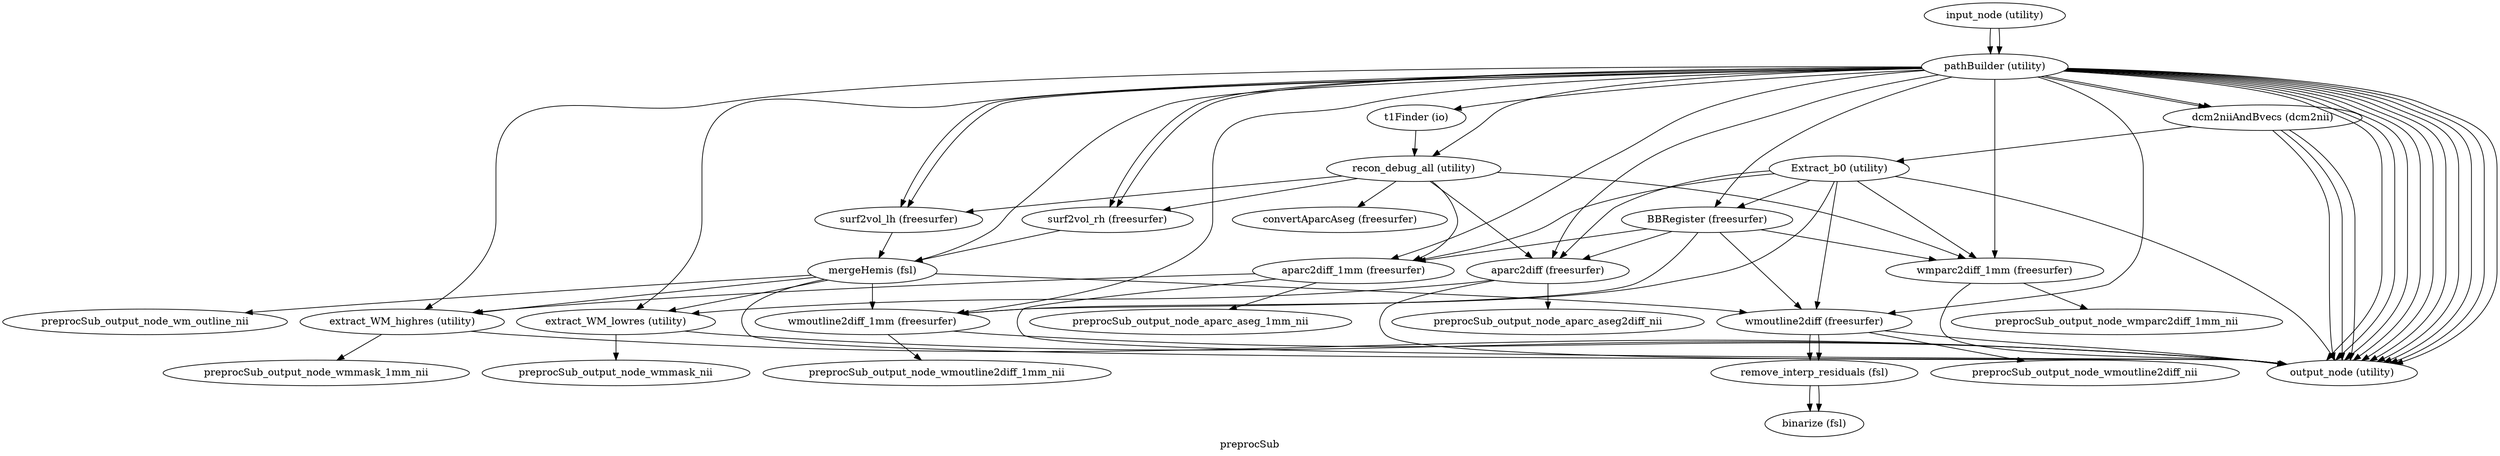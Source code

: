 digraph preprocSub{
  label="preprocSub";
  preprocSub_input_node[label="input_node (utility)"];
  preprocSub_pathBuilder[label="pathBuilder (utility)"];
  preprocSub_t1Finder[label="t1Finder (io)"];
  preprocSub_recon_debug_all[label="recon_debug_all (utility)"];
  preprocSub_surf2vol_rh[label="surf2vol_rh (freesurfer)"];
  preprocSub_surf2vol_lh[label="surf2vol_lh (freesurfer)"];
  preprocSub_dcm2niiAndBvecs[label="dcm2niiAndBvecs (dcm2nii)"];
  preprocSub_convertAparcAseg[label="convertAparcAseg (freesurfer)"];
  preprocSub_mergeHemis[label="mergeHemis (fsl)"];
  preprocSub_Extract_b0[label="Extract_b0 (utility)"];
  preprocSub_BBRegister[label="BBRegister (freesurfer)"];
  preprocSub_wmparc2diff_1mm[label="wmparc2diff_1mm (freesurfer)"];
  preprocSub_wmoutline2diff[label="wmoutline2diff (freesurfer)"];
  preprocSub_remove_interp_residuals[label="remove_interp_residuals (fsl)"];
  preprocSub_binarize[label="binarize (fsl)"];
  preprocSub_aparc2diff_1mm[label="aparc2diff_1mm (freesurfer)"];
  preprocSub_extract_WM_highres[label="extract_WM_highres (utility)"];
  preprocSub_aparc2diff[label="aparc2diff (freesurfer)"];
  preprocSub_extract_WM_lowres[label="extract_WM_lowres (utility)"];
  preprocSub_wmoutline2diff_1mm[label="wmoutline2diff_1mm (freesurfer)"];
  preprocSub_output_node[label="output_node (utility)"];
  preprocSub_input_node -> preprocSub_pathBuilder;
  preprocSub_input_node -> preprocSub_pathBuilder;
  preprocSub_pathBuilder -> preprocSub_mergeHemis;
  preprocSub_pathBuilder -> preprocSub_wmparc2diff_1mm;
  preprocSub_pathBuilder -> preprocSub_recon_debug_all;
  preprocSub_pathBuilder -> preprocSub_output_node;
  preprocSub_pathBuilder -> preprocSub_output_node;
  preprocSub_pathBuilder -> preprocSub_output_node;
  preprocSub_pathBuilder -> preprocSub_output_node;
  preprocSub_pathBuilder -> preprocSub_output_node;
  preprocSub_pathBuilder -> preprocSub_output_node;
  preprocSub_pathBuilder -> preprocSub_output_node;
  preprocSub_pathBuilder -> preprocSub_output_node;
  preprocSub_pathBuilder -> preprocSub_output_node;
  preprocSub_pathBuilder -> preprocSub_output_node;
  preprocSub_pathBuilder -> preprocSub_BBRegister;
  preprocSub_pathBuilder -> preprocSub_dcm2niiAndBvecs;
  preprocSub_pathBuilder -> preprocSub_dcm2niiAndBvecs;
  preprocSub_pathBuilder -> preprocSub_extract_WM_lowres;
  preprocSub_pathBuilder -> preprocSub_surf2vol_lh;
  preprocSub_pathBuilder -> preprocSub_surf2vol_lh;
  preprocSub_pathBuilder -> preprocSub_wmoutline2diff;
  preprocSub_pathBuilder -> preprocSub_t1Finder;
  preprocSub_pathBuilder -> preprocSub_aparc2diff;
  preprocSub_pathBuilder -> preprocSub_wmoutline2diff_1mm;
  preprocSub_pathBuilder -> preprocSub_extract_WM_highres;
  preprocSub_pathBuilder -> preprocSub_surf2vol_rh;
  preprocSub_pathBuilder -> preprocSub_surf2vol_rh;
  preprocSub_pathBuilder -> preprocSub_aparc2diff_1mm;
  preprocSub_t1Finder -> preprocSub_recon_debug_all;
  preprocSub_recon_debug_all -> preprocSub_wmparc2diff_1mm;
  preprocSub_recon_debug_all -> preprocSub_aparc2diff;
  preprocSub_recon_debug_all -> preprocSub_surf2vol_rh;
  preprocSub_recon_debug_all -> preprocSub_convertAparcAseg;
  preprocSub_recon_debug_all -> preprocSub_aparc2diff_1mm;
  preprocSub_recon_debug_all -> preprocSub_surf2vol_lh;
  preprocSub_surf2vol_rh -> preprocSub_mergeHemis;
  preprocSub_surf2vol_lh -> preprocSub_mergeHemis;
  preprocSub_dcm2niiAndBvecs -> preprocSub_output_node;
  preprocSub_dcm2niiAndBvecs -> preprocSub_output_node;
  preprocSub_dcm2niiAndBvecs -> preprocSub_output_node;
  preprocSub_dcm2niiAndBvecs -> preprocSub_Extract_b0;
  preprocSub_mergeHemis -> preprocSub_output_node;
  preprocSub_mergeHemis -> preprocSub_wmoutline2diff_1mm;
  preprocSub_mergeHemis -> preprocSub_extract_WM_highres;
  preprocSub_mergeHemis -> preprocSub_extract_WM_lowres;
  preprocSub_mergeHemis -> preprocSub_wmoutline2diff;
  preprocSub_Extract_b0 -> preprocSub_wmparc2diff_1mm;
  preprocSub_Extract_b0 -> preprocSub_output_node;
  preprocSub_Extract_b0 -> preprocSub_BBRegister;
  preprocSub_Extract_b0 -> preprocSub_wmoutline2diff;
  preprocSub_Extract_b0 -> preprocSub_aparc2diff_1mm;
  preprocSub_Extract_b0 -> preprocSub_aparc2diff;
  preprocSub_Extract_b0 -> preprocSub_wmoutline2diff_1mm;
  preprocSub_BBRegister -> preprocSub_wmoutline2diff_1mm;
  preprocSub_BBRegister -> preprocSub_wmparc2diff_1mm;
  preprocSub_BBRegister -> preprocSub_aparc2diff_1mm;
  preprocSub_BBRegister -> preprocSub_aparc2diff;
  preprocSub_BBRegister -> preprocSub_wmoutline2diff;
  preprocSub_wmparc2diff_1mm -> preprocSub_output_node;
  preprocSub_wmoutline2diff -> preprocSub_output_node;
  preprocSub_wmoutline2diff -> preprocSub_remove_interp_residuals;
  preprocSub_wmoutline2diff -> preprocSub_remove_interp_residuals;
  preprocSub_remove_interp_residuals -> preprocSub_binarize;
  preprocSub_remove_interp_residuals -> preprocSub_binarize;
  preprocSub_aparc2diff_1mm -> preprocSub_extract_WM_highres;
  preprocSub_aparc2diff_1mm -> preprocSub_output_node;
  preprocSub_extract_WM_highres -> preprocSub_output_node;
  preprocSub_aparc2diff -> preprocSub_output_node;
  preprocSub_aparc2diff -> preprocSub_extract_WM_lowres;
  preprocSub_extract_WM_lowres -> preprocSub_output_node;
  preprocSub_wmoutline2diff_1mm -> preprocSub_output_node;
  preprocSub_mergeHemis -> preprocSub_output_node_wm_outline_nii;
  preprocSub_wmparc2diff_1mm -> preprocSub_output_node_wmparc2diff_1mm_nii;
  preprocSub_extract_WM_lowres -> preprocSub_output_node_wmmask_nii;
  preprocSub_wmoutline2diff -> preprocSub_output_node_wmoutline2diff_nii;
  preprocSub_aparc2diff -> preprocSub_output_node_aparc_aseg2diff_nii;
  preprocSub_wmoutline2diff_1mm -> preprocSub_output_node_wmoutline2diff_1mm_nii;
  preprocSub_extract_WM_highres -> preprocSub_output_node_wmmask_1mm_nii;
  preprocSub_aparc2diff_1mm -> preprocSub_output_node_aparc_aseg_1mm_nii;
}